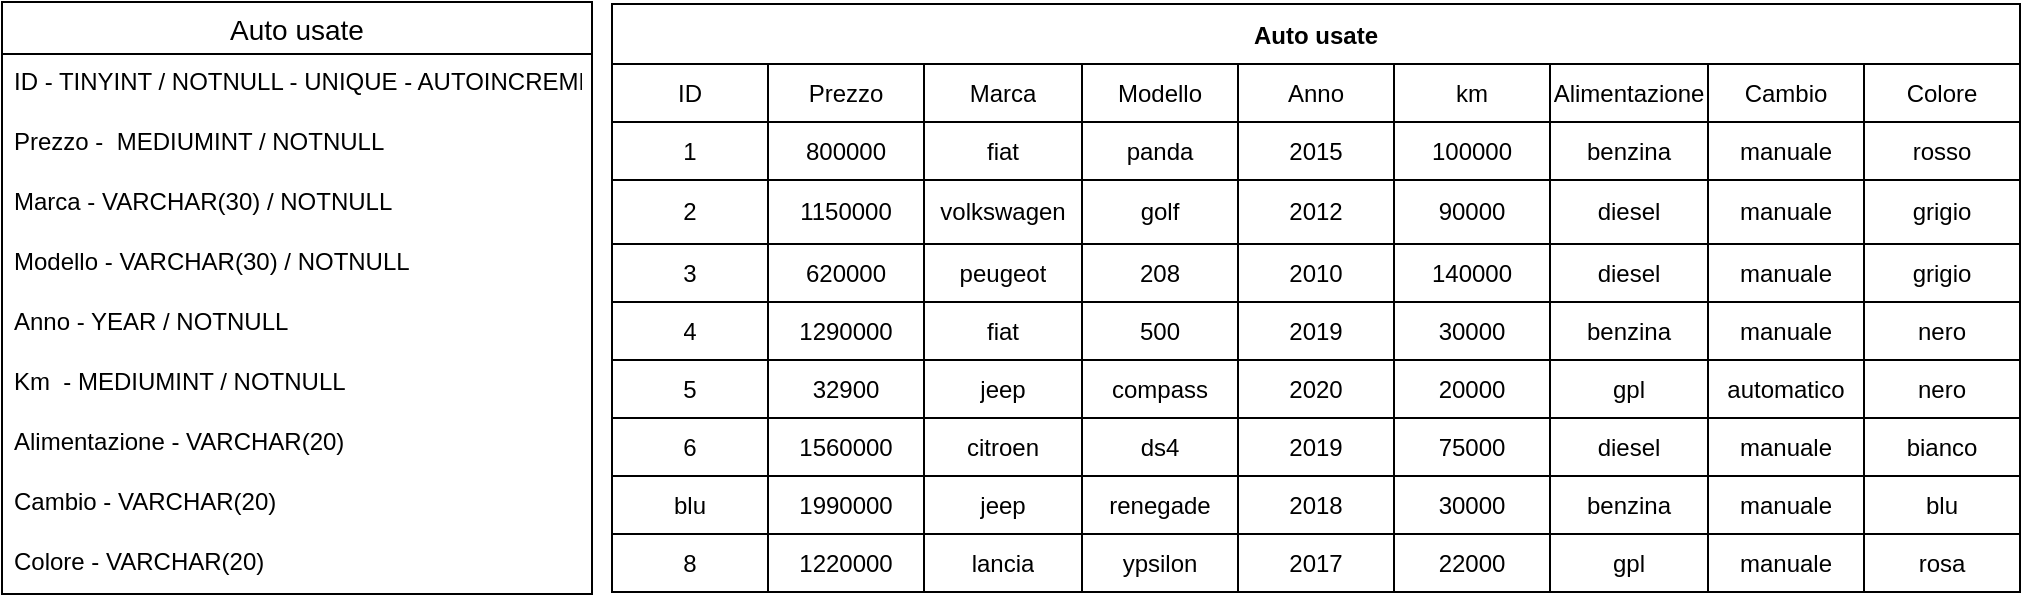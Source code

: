 <mxfile version="20.0.4" type="device"><diagram id="DuETx-P4h-b5Ai4pqEgX" name="Page-1"><mxGraphModel dx="1438" dy="585" grid="0" gridSize="10" guides="0" tooltips="1" connect="1" arrows="1" fold="1" page="0" pageScale="1" pageWidth="827" pageHeight="1169" math="0" shadow="0"><root><mxCell id="0"/><mxCell id="1" parent="0"/><mxCell id="zImWJNGqfuQft1escmgt-20" value="Auto usate" style="swimlane;fontStyle=0;childLayout=stackLayout;horizontal=1;startSize=26;horizontalStack=0;resizeParent=1;resizeParentMax=0;resizeLast=0;collapsible=1;marginBottom=0;align=center;fontSize=14;" vertex="1" parent="1"><mxGeometry x="-65" y="8" width="295" height="296" as="geometry"/></mxCell><mxCell id="zImWJNGqfuQft1escmgt-21" value="ID - TINYINT / NOTNULL - UNIQUE - AUTOINCREMET" style="text;strokeColor=none;fillColor=none;spacingLeft=4;spacingRight=4;overflow=hidden;rotatable=0;points=[[0,0.5],[1,0.5]];portConstraint=eastwest;fontSize=12;" vertex="1" parent="zImWJNGqfuQft1escmgt-20"><mxGeometry y="26" width="295" height="30" as="geometry"/></mxCell><mxCell id="zImWJNGqfuQft1escmgt-29" value="Prezzo -  MEDIUMINT / NOTNULL" style="text;strokeColor=none;fillColor=none;spacingLeft=4;spacingRight=4;overflow=hidden;rotatable=0;points=[[0,0.5],[1,0.5]];portConstraint=eastwest;fontSize=12;" vertex="1" parent="zImWJNGqfuQft1escmgt-20"><mxGeometry y="56" width="295" height="30" as="geometry"/></mxCell><mxCell id="zImWJNGqfuQft1escmgt-22" value="Marca - VARCHAR(30) / NOTNULL" style="text;strokeColor=none;fillColor=none;spacingLeft=4;spacingRight=4;overflow=hidden;rotatable=0;points=[[0,0.5],[1,0.5]];portConstraint=eastwest;fontSize=12;" vertex="1" parent="zImWJNGqfuQft1escmgt-20"><mxGeometry y="86" width="295" height="30" as="geometry"/></mxCell><mxCell id="zImWJNGqfuQft1escmgt-23" value="Modello - VARCHAR(30) / NOTNULL" style="text;strokeColor=none;fillColor=none;spacingLeft=4;spacingRight=4;overflow=hidden;rotatable=0;points=[[0,0.5],[1,0.5]];portConstraint=eastwest;fontSize=12;" vertex="1" parent="zImWJNGqfuQft1escmgt-20"><mxGeometry y="116" width="295" height="30" as="geometry"/></mxCell><mxCell id="zImWJNGqfuQft1escmgt-24" value="Anno - YEAR / NOTNULL" style="text;strokeColor=none;fillColor=none;spacingLeft=4;spacingRight=4;overflow=hidden;rotatable=0;points=[[0,0.5],[1,0.5]];portConstraint=eastwest;fontSize=12;" vertex="1" parent="zImWJNGqfuQft1escmgt-20"><mxGeometry y="146" width="295" height="30" as="geometry"/></mxCell><mxCell id="zImWJNGqfuQft1escmgt-28" value="Km  - MEDIUMINT / NOTNULL" style="text;strokeColor=none;fillColor=none;spacingLeft=4;spacingRight=4;overflow=hidden;rotatable=0;points=[[0,0.5],[1,0.5]];portConstraint=eastwest;fontSize=12;" vertex="1" parent="zImWJNGqfuQft1escmgt-20"><mxGeometry y="176" width="295" height="30" as="geometry"/></mxCell><mxCell id="zImWJNGqfuQft1escmgt-25" value="Alimentazione - VARCHAR(20) " style="text;strokeColor=none;fillColor=none;spacingLeft=4;spacingRight=4;overflow=hidden;rotatable=0;points=[[0,0.5],[1,0.5]];portConstraint=eastwest;fontSize=12;" vertex="1" parent="zImWJNGqfuQft1escmgt-20"><mxGeometry y="206" width="295" height="30" as="geometry"/></mxCell><mxCell id="zImWJNGqfuQft1escmgt-26" value="Cambio - VARCHAR(20) " style="text;strokeColor=none;fillColor=none;spacingLeft=4;spacingRight=4;overflow=hidden;rotatable=0;points=[[0,0.5],[1,0.5]];portConstraint=eastwest;fontSize=12;" vertex="1" parent="zImWJNGqfuQft1escmgt-20"><mxGeometry y="236" width="295" height="30" as="geometry"/></mxCell><mxCell id="zImWJNGqfuQft1escmgt-27" value="Colore - VARCHAR(20)" style="text;strokeColor=none;fillColor=none;spacingLeft=4;spacingRight=4;overflow=hidden;rotatable=0;points=[[0,0.5],[1,0.5]];portConstraint=eastwest;fontSize=12;" vertex="1" parent="zImWJNGqfuQft1escmgt-20"><mxGeometry y="266" width="295" height="30" as="geometry"/></mxCell><mxCell id="zImWJNGqfuQft1escmgt-30" value="Auto usate" style="shape=table;startSize=30;container=1;collapsible=0;childLayout=tableLayout;fontStyle=1;align=center;" vertex="1" parent="1"><mxGeometry x="240" y="9" width="704" height="294" as="geometry"/></mxCell><mxCell id="zImWJNGqfuQft1escmgt-111" style="shape=tableRow;horizontal=0;startSize=0;swimlaneHead=0;swimlaneBody=0;top=0;left=0;bottom=0;right=0;collapsible=0;dropTarget=0;fillColor=none;points=[[0,0.5],[1,0.5]];portConstraint=eastwest;" vertex="1" parent="zImWJNGqfuQft1escmgt-30"><mxGeometry y="30" width="704" height="29" as="geometry"/></mxCell><mxCell id="zImWJNGqfuQft1escmgt-112" value="ID" style="shape=partialRectangle;html=1;whiteSpace=wrap;connectable=0;fillColor=none;top=0;left=0;bottom=0;right=0;overflow=hidden;" vertex="1" parent="zImWJNGqfuQft1escmgt-111"><mxGeometry width="78" height="29" as="geometry"><mxRectangle width="78" height="29" as="alternateBounds"/></mxGeometry></mxCell><mxCell id="zImWJNGqfuQft1escmgt-113" value="Prezzo" style="shape=partialRectangle;html=1;whiteSpace=wrap;connectable=0;fillColor=none;top=0;left=0;bottom=0;right=0;overflow=hidden;" vertex="1" parent="zImWJNGqfuQft1escmgt-111"><mxGeometry x="78" width="78" height="29" as="geometry"><mxRectangle width="78" height="29" as="alternateBounds"/></mxGeometry></mxCell><mxCell id="zImWJNGqfuQft1escmgt-114" value="Marca" style="shape=partialRectangle;html=1;whiteSpace=wrap;connectable=0;fillColor=none;top=0;left=0;bottom=0;right=0;overflow=hidden;" vertex="1" parent="zImWJNGqfuQft1escmgt-111"><mxGeometry x="156" width="79" height="29" as="geometry"><mxRectangle width="79" height="29" as="alternateBounds"/></mxGeometry></mxCell><mxCell id="zImWJNGqfuQft1escmgt-115" value="Modello" style="shape=partialRectangle;html=1;whiteSpace=wrap;connectable=0;fillColor=none;top=0;left=0;bottom=0;right=0;overflow=hidden;" vertex="1" parent="zImWJNGqfuQft1escmgt-111"><mxGeometry x="235" width="78" height="29" as="geometry"><mxRectangle width="78" height="29" as="alternateBounds"/></mxGeometry></mxCell><mxCell id="zImWJNGqfuQft1escmgt-116" value="Anno" style="shape=partialRectangle;html=1;whiteSpace=wrap;connectable=0;fillColor=none;top=0;left=0;bottom=0;right=0;overflow=hidden;" vertex="1" parent="zImWJNGqfuQft1escmgt-111"><mxGeometry x="313" width="78" height="29" as="geometry"><mxRectangle width="78" height="29" as="alternateBounds"/></mxGeometry></mxCell><mxCell id="zImWJNGqfuQft1escmgt-117" value="km" style="shape=partialRectangle;html=1;whiteSpace=wrap;connectable=0;fillColor=none;top=0;left=0;bottom=0;right=0;overflow=hidden;" vertex="1" parent="zImWJNGqfuQft1escmgt-111"><mxGeometry x="391" width="78" height="29" as="geometry"><mxRectangle width="78" height="29" as="alternateBounds"/></mxGeometry></mxCell><mxCell id="zImWJNGqfuQft1escmgt-118" value="Alimentazione" style="shape=partialRectangle;html=1;whiteSpace=wrap;connectable=0;fillColor=none;top=0;left=0;bottom=0;right=0;overflow=hidden;" vertex="1" parent="zImWJNGqfuQft1escmgt-111"><mxGeometry x="469" width="79" height="29" as="geometry"><mxRectangle width="79" height="29" as="alternateBounds"/></mxGeometry></mxCell><mxCell id="zImWJNGqfuQft1escmgt-119" value="Cambio" style="shape=partialRectangle;html=1;whiteSpace=wrap;connectable=0;fillColor=none;top=0;left=0;bottom=0;right=0;overflow=hidden;" vertex="1" parent="zImWJNGqfuQft1escmgt-111"><mxGeometry x="548" width="78" height="29" as="geometry"><mxRectangle width="78" height="29" as="alternateBounds"/></mxGeometry></mxCell><mxCell id="zImWJNGqfuQft1escmgt-120" value="Colore" style="shape=partialRectangle;html=1;whiteSpace=wrap;connectable=0;fillColor=none;top=0;left=0;bottom=0;right=0;overflow=hidden;" vertex="1" parent="zImWJNGqfuQft1escmgt-111"><mxGeometry x="626" width="78" height="29" as="geometry"><mxRectangle width="78" height="29" as="alternateBounds"/></mxGeometry></mxCell><mxCell id="zImWJNGqfuQft1escmgt-101" style="shape=tableRow;horizontal=0;startSize=0;swimlaneHead=0;swimlaneBody=0;top=0;left=0;bottom=0;right=0;collapsible=0;dropTarget=0;fillColor=none;points=[[0,0.5],[1,0.5]];portConstraint=eastwest;" vertex="1" parent="zImWJNGqfuQft1escmgt-30"><mxGeometry y="59" width="704" height="29" as="geometry"/></mxCell><mxCell id="zImWJNGqfuQft1escmgt-102" value="1" style="shape=partialRectangle;html=1;whiteSpace=wrap;connectable=0;fillColor=none;top=0;left=0;bottom=0;right=0;overflow=hidden;" vertex="1" parent="zImWJNGqfuQft1escmgt-101"><mxGeometry width="78" height="29" as="geometry"><mxRectangle width="78" height="29" as="alternateBounds"/></mxGeometry></mxCell><mxCell id="zImWJNGqfuQft1escmgt-103" value="800000" style="shape=partialRectangle;html=1;whiteSpace=wrap;connectable=0;fillColor=none;top=0;left=0;bottom=0;right=0;overflow=hidden;" vertex="1" parent="zImWJNGqfuQft1escmgt-101"><mxGeometry x="78" width="78" height="29" as="geometry"><mxRectangle width="78" height="29" as="alternateBounds"/></mxGeometry></mxCell><mxCell id="zImWJNGqfuQft1escmgt-104" value="fiat" style="shape=partialRectangle;html=1;whiteSpace=wrap;connectable=0;fillColor=none;top=0;left=0;bottom=0;right=0;overflow=hidden;" vertex="1" parent="zImWJNGqfuQft1escmgt-101"><mxGeometry x="156" width="79" height="29" as="geometry"><mxRectangle width="79" height="29" as="alternateBounds"/></mxGeometry></mxCell><mxCell id="zImWJNGqfuQft1escmgt-105" value="panda" style="shape=partialRectangle;html=1;whiteSpace=wrap;connectable=0;fillColor=none;top=0;left=0;bottom=0;right=0;overflow=hidden;" vertex="1" parent="zImWJNGqfuQft1escmgt-101"><mxGeometry x="235" width="78" height="29" as="geometry"><mxRectangle width="78" height="29" as="alternateBounds"/></mxGeometry></mxCell><mxCell id="zImWJNGqfuQft1escmgt-106" value="2015" style="shape=partialRectangle;html=1;whiteSpace=wrap;connectable=0;fillColor=none;top=0;left=0;bottom=0;right=0;overflow=hidden;" vertex="1" parent="zImWJNGqfuQft1escmgt-101"><mxGeometry x="313" width="78" height="29" as="geometry"><mxRectangle width="78" height="29" as="alternateBounds"/></mxGeometry></mxCell><mxCell id="zImWJNGqfuQft1escmgt-107" value="100000" style="shape=partialRectangle;html=1;whiteSpace=wrap;connectable=0;fillColor=none;top=0;left=0;bottom=0;right=0;overflow=hidden;" vertex="1" parent="zImWJNGqfuQft1escmgt-101"><mxGeometry x="391" width="78" height="29" as="geometry"><mxRectangle width="78" height="29" as="alternateBounds"/></mxGeometry></mxCell><mxCell id="zImWJNGqfuQft1escmgt-108" value="benzina" style="shape=partialRectangle;html=1;whiteSpace=wrap;connectable=0;fillColor=none;top=0;left=0;bottom=0;right=0;overflow=hidden;" vertex="1" parent="zImWJNGqfuQft1escmgt-101"><mxGeometry x="469" width="79" height="29" as="geometry"><mxRectangle width="79" height="29" as="alternateBounds"/></mxGeometry></mxCell><mxCell id="zImWJNGqfuQft1escmgt-109" value="manuale" style="shape=partialRectangle;html=1;whiteSpace=wrap;connectable=0;fillColor=none;top=0;left=0;bottom=0;right=0;overflow=hidden;" vertex="1" parent="zImWJNGqfuQft1escmgt-101"><mxGeometry x="548" width="78" height="29" as="geometry"><mxRectangle width="78" height="29" as="alternateBounds"/></mxGeometry></mxCell><mxCell id="zImWJNGqfuQft1escmgt-110" value="rosso" style="shape=partialRectangle;html=1;whiteSpace=wrap;connectable=0;fillColor=none;top=0;left=0;bottom=0;right=0;overflow=hidden;" vertex="1" parent="zImWJNGqfuQft1escmgt-101"><mxGeometry x="626" width="78" height="29" as="geometry"><mxRectangle width="78" height="29" as="alternateBounds"/></mxGeometry></mxCell><mxCell id="zImWJNGqfuQft1escmgt-91" style="shape=tableRow;horizontal=0;startSize=0;swimlaneHead=0;swimlaneBody=0;top=0;left=0;bottom=0;right=0;collapsible=0;dropTarget=0;fillColor=none;points=[[0,0.5],[1,0.5]];portConstraint=eastwest;" vertex="1" parent="zImWJNGqfuQft1escmgt-30"><mxGeometry y="88" width="704" height="32" as="geometry"/></mxCell><mxCell id="zImWJNGqfuQft1escmgt-92" value="2" style="shape=partialRectangle;html=1;whiteSpace=wrap;connectable=0;fillColor=none;top=0;left=0;bottom=0;right=0;overflow=hidden;" vertex="1" parent="zImWJNGqfuQft1escmgt-91"><mxGeometry width="78" height="32" as="geometry"><mxRectangle width="78" height="32" as="alternateBounds"/></mxGeometry></mxCell><mxCell id="zImWJNGqfuQft1escmgt-93" value="1150000" style="shape=partialRectangle;html=1;whiteSpace=wrap;connectable=0;fillColor=none;top=0;left=0;bottom=0;right=0;overflow=hidden;" vertex="1" parent="zImWJNGqfuQft1escmgt-91"><mxGeometry x="78" width="78" height="32" as="geometry"><mxRectangle width="78" height="32" as="alternateBounds"/></mxGeometry></mxCell><mxCell id="zImWJNGqfuQft1escmgt-94" value="volkswagen" style="shape=partialRectangle;html=1;whiteSpace=wrap;connectable=0;fillColor=none;top=0;left=0;bottom=0;right=0;overflow=hidden;" vertex="1" parent="zImWJNGqfuQft1escmgt-91"><mxGeometry x="156" width="79" height="32" as="geometry"><mxRectangle width="79" height="32" as="alternateBounds"/></mxGeometry></mxCell><mxCell id="zImWJNGqfuQft1escmgt-95" value="golf" style="shape=partialRectangle;html=1;whiteSpace=wrap;connectable=0;fillColor=none;top=0;left=0;bottom=0;right=0;overflow=hidden;" vertex="1" parent="zImWJNGqfuQft1escmgt-91"><mxGeometry x="235" width="78" height="32" as="geometry"><mxRectangle width="78" height="32" as="alternateBounds"/></mxGeometry></mxCell><mxCell id="zImWJNGqfuQft1escmgt-96" value="2012" style="shape=partialRectangle;html=1;whiteSpace=wrap;connectable=0;fillColor=none;top=0;left=0;bottom=0;right=0;overflow=hidden;" vertex="1" parent="zImWJNGqfuQft1escmgt-91"><mxGeometry x="313" width="78" height="32" as="geometry"><mxRectangle width="78" height="32" as="alternateBounds"/></mxGeometry></mxCell><mxCell id="zImWJNGqfuQft1escmgt-97" value="90000" style="shape=partialRectangle;html=1;whiteSpace=wrap;connectable=0;fillColor=none;top=0;left=0;bottom=0;right=0;overflow=hidden;" vertex="1" parent="zImWJNGqfuQft1escmgt-91"><mxGeometry x="391" width="78" height="32" as="geometry"><mxRectangle width="78" height="32" as="alternateBounds"/></mxGeometry></mxCell><mxCell id="zImWJNGqfuQft1escmgt-98" value="diesel" style="shape=partialRectangle;html=1;whiteSpace=wrap;connectable=0;fillColor=none;top=0;left=0;bottom=0;right=0;overflow=hidden;" vertex="1" parent="zImWJNGqfuQft1escmgt-91"><mxGeometry x="469" width="79" height="32" as="geometry"><mxRectangle width="79" height="32" as="alternateBounds"/></mxGeometry></mxCell><mxCell id="zImWJNGqfuQft1escmgt-99" value="manuale" style="shape=partialRectangle;html=1;whiteSpace=wrap;connectable=0;fillColor=none;top=0;left=0;bottom=0;right=0;overflow=hidden;" vertex="1" parent="zImWJNGqfuQft1escmgt-91"><mxGeometry x="548" width="78" height="32" as="geometry"><mxRectangle width="78" height="32" as="alternateBounds"/></mxGeometry></mxCell><mxCell id="zImWJNGqfuQft1escmgt-100" value="grigio" style="shape=partialRectangle;html=1;whiteSpace=wrap;connectable=0;fillColor=none;top=0;left=0;bottom=0;right=0;overflow=hidden;" vertex="1" parent="zImWJNGqfuQft1escmgt-91"><mxGeometry x="626" width="78" height="32" as="geometry"><mxRectangle width="78" height="32" as="alternateBounds"/></mxGeometry></mxCell><mxCell id="zImWJNGqfuQft1escmgt-81" style="shape=tableRow;horizontal=0;startSize=0;swimlaneHead=0;swimlaneBody=0;top=0;left=0;bottom=0;right=0;collapsible=0;dropTarget=0;fillColor=none;points=[[0,0.5],[1,0.5]];portConstraint=eastwest;" vertex="1" parent="zImWJNGqfuQft1escmgt-30"><mxGeometry y="120" width="704" height="29" as="geometry"/></mxCell><mxCell id="zImWJNGqfuQft1escmgt-82" value="3" style="shape=partialRectangle;html=1;whiteSpace=wrap;connectable=0;fillColor=none;top=0;left=0;bottom=0;right=0;overflow=hidden;" vertex="1" parent="zImWJNGqfuQft1escmgt-81"><mxGeometry width="78" height="29" as="geometry"><mxRectangle width="78" height="29" as="alternateBounds"/></mxGeometry></mxCell><mxCell id="zImWJNGqfuQft1escmgt-83" value="620000" style="shape=partialRectangle;html=1;whiteSpace=wrap;connectable=0;fillColor=none;top=0;left=0;bottom=0;right=0;overflow=hidden;" vertex="1" parent="zImWJNGqfuQft1escmgt-81"><mxGeometry x="78" width="78" height="29" as="geometry"><mxRectangle width="78" height="29" as="alternateBounds"/></mxGeometry></mxCell><mxCell id="zImWJNGqfuQft1escmgt-84" value="peugeot" style="shape=partialRectangle;html=1;whiteSpace=wrap;connectable=0;fillColor=none;top=0;left=0;bottom=0;right=0;overflow=hidden;" vertex="1" parent="zImWJNGqfuQft1escmgt-81"><mxGeometry x="156" width="79" height="29" as="geometry"><mxRectangle width="79" height="29" as="alternateBounds"/></mxGeometry></mxCell><mxCell id="zImWJNGqfuQft1escmgt-85" value="208" style="shape=partialRectangle;html=1;whiteSpace=wrap;connectable=0;fillColor=none;top=0;left=0;bottom=0;right=0;overflow=hidden;" vertex="1" parent="zImWJNGqfuQft1escmgt-81"><mxGeometry x="235" width="78" height="29" as="geometry"><mxRectangle width="78" height="29" as="alternateBounds"/></mxGeometry></mxCell><mxCell id="zImWJNGqfuQft1escmgt-86" value="2010" style="shape=partialRectangle;html=1;whiteSpace=wrap;connectable=0;fillColor=none;top=0;left=0;bottom=0;right=0;overflow=hidden;" vertex="1" parent="zImWJNGqfuQft1escmgt-81"><mxGeometry x="313" width="78" height="29" as="geometry"><mxRectangle width="78" height="29" as="alternateBounds"/></mxGeometry></mxCell><mxCell id="zImWJNGqfuQft1escmgt-87" value="140000" style="shape=partialRectangle;html=1;whiteSpace=wrap;connectable=0;fillColor=none;top=0;left=0;bottom=0;right=0;overflow=hidden;" vertex="1" parent="zImWJNGqfuQft1escmgt-81"><mxGeometry x="391" width="78" height="29" as="geometry"><mxRectangle width="78" height="29" as="alternateBounds"/></mxGeometry></mxCell><mxCell id="zImWJNGqfuQft1escmgt-88" value="diesel" style="shape=partialRectangle;html=1;whiteSpace=wrap;connectable=0;fillColor=none;top=0;left=0;bottom=0;right=0;overflow=hidden;" vertex="1" parent="zImWJNGqfuQft1escmgt-81"><mxGeometry x="469" width="79" height="29" as="geometry"><mxRectangle width="79" height="29" as="alternateBounds"/></mxGeometry></mxCell><mxCell id="zImWJNGqfuQft1escmgt-89" value="manuale" style="shape=partialRectangle;html=1;whiteSpace=wrap;connectable=0;fillColor=none;top=0;left=0;bottom=0;right=0;overflow=hidden;" vertex="1" parent="zImWJNGqfuQft1escmgt-81"><mxGeometry x="548" width="78" height="29" as="geometry"><mxRectangle width="78" height="29" as="alternateBounds"/></mxGeometry></mxCell><mxCell id="zImWJNGqfuQft1escmgt-90" value="grigio" style="shape=partialRectangle;html=1;whiteSpace=wrap;connectable=0;fillColor=none;top=0;left=0;bottom=0;right=0;overflow=hidden;" vertex="1" parent="zImWJNGqfuQft1escmgt-81"><mxGeometry x="626" width="78" height="29" as="geometry"><mxRectangle width="78" height="29" as="alternateBounds"/></mxGeometry></mxCell><mxCell id="zImWJNGqfuQft1escmgt-71" style="shape=tableRow;horizontal=0;startSize=0;swimlaneHead=0;swimlaneBody=0;top=0;left=0;bottom=0;right=0;collapsible=0;dropTarget=0;fillColor=none;points=[[0,0.5],[1,0.5]];portConstraint=eastwest;" vertex="1" parent="zImWJNGqfuQft1escmgt-30"><mxGeometry y="149" width="704" height="29" as="geometry"/></mxCell><mxCell id="zImWJNGqfuQft1escmgt-72" value="4" style="shape=partialRectangle;html=1;whiteSpace=wrap;connectable=0;fillColor=none;top=0;left=0;bottom=0;right=0;overflow=hidden;" vertex="1" parent="zImWJNGqfuQft1escmgt-71"><mxGeometry width="78" height="29" as="geometry"><mxRectangle width="78" height="29" as="alternateBounds"/></mxGeometry></mxCell><mxCell id="zImWJNGqfuQft1escmgt-73" value="1290000" style="shape=partialRectangle;html=1;whiteSpace=wrap;connectable=0;fillColor=none;top=0;left=0;bottom=0;right=0;overflow=hidden;" vertex="1" parent="zImWJNGqfuQft1escmgt-71"><mxGeometry x="78" width="78" height="29" as="geometry"><mxRectangle width="78" height="29" as="alternateBounds"/></mxGeometry></mxCell><mxCell id="zImWJNGqfuQft1escmgt-74" value="fiat" style="shape=partialRectangle;html=1;whiteSpace=wrap;connectable=0;fillColor=none;top=0;left=0;bottom=0;right=0;overflow=hidden;" vertex="1" parent="zImWJNGqfuQft1escmgt-71"><mxGeometry x="156" width="79" height="29" as="geometry"><mxRectangle width="79" height="29" as="alternateBounds"/></mxGeometry></mxCell><mxCell id="zImWJNGqfuQft1escmgt-75" value="500" style="shape=partialRectangle;html=1;whiteSpace=wrap;connectable=0;fillColor=none;top=0;left=0;bottom=0;right=0;overflow=hidden;" vertex="1" parent="zImWJNGqfuQft1escmgt-71"><mxGeometry x="235" width="78" height="29" as="geometry"><mxRectangle width="78" height="29" as="alternateBounds"/></mxGeometry></mxCell><mxCell id="zImWJNGqfuQft1escmgt-76" value="2019" style="shape=partialRectangle;html=1;whiteSpace=wrap;connectable=0;fillColor=none;top=0;left=0;bottom=0;right=0;overflow=hidden;" vertex="1" parent="zImWJNGqfuQft1escmgt-71"><mxGeometry x="313" width="78" height="29" as="geometry"><mxRectangle width="78" height="29" as="alternateBounds"/></mxGeometry></mxCell><mxCell id="zImWJNGqfuQft1escmgt-77" value="30000" style="shape=partialRectangle;html=1;whiteSpace=wrap;connectable=0;fillColor=none;top=0;left=0;bottom=0;right=0;overflow=hidden;" vertex="1" parent="zImWJNGqfuQft1escmgt-71"><mxGeometry x="391" width="78" height="29" as="geometry"><mxRectangle width="78" height="29" as="alternateBounds"/></mxGeometry></mxCell><mxCell id="zImWJNGqfuQft1escmgt-78" value="benzina" style="shape=partialRectangle;html=1;whiteSpace=wrap;connectable=0;fillColor=none;top=0;left=0;bottom=0;right=0;overflow=hidden;" vertex="1" parent="zImWJNGqfuQft1escmgt-71"><mxGeometry x="469" width="79" height="29" as="geometry"><mxRectangle width="79" height="29" as="alternateBounds"/></mxGeometry></mxCell><mxCell id="zImWJNGqfuQft1escmgt-79" value="manuale" style="shape=partialRectangle;html=1;whiteSpace=wrap;connectable=0;fillColor=none;top=0;left=0;bottom=0;right=0;overflow=hidden;" vertex="1" parent="zImWJNGqfuQft1escmgt-71"><mxGeometry x="548" width="78" height="29" as="geometry"><mxRectangle width="78" height="29" as="alternateBounds"/></mxGeometry></mxCell><mxCell id="zImWJNGqfuQft1escmgt-80" value="nero" style="shape=partialRectangle;html=1;whiteSpace=wrap;connectable=0;fillColor=none;top=0;left=0;bottom=0;right=0;overflow=hidden;" vertex="1" parent="zImWJNGqfuQft1escmgt-71"><mxGeometry x="626" width="78" height="29" as="geometry"><mxRectangle width="78" height="29" as="alternateBounds"/></mxGeometry></mxCell><mxCell id="zImWJNGqfuQft1escmgt-61" style="shape=tableRow;horizontal=0;startSize=0;swimlaneHead=0;swimlaneBody=0;top=0;left=0;bottom=0;right=0;collapsible=0;dropTarget=0;fillColor=none;points=[[0,0.5],[1,0.5]];portConstraint=eastwest;" vertex="1" parent="zImWJNGqfuQft1escmgt-30"><mxGeometry y="178" width="704" height="29" as="geometry"/></mxCell><mxCell id="zImWJNGqfuQft1escmgt-62" value="5" style="shape=partialRectangle;html=1;whiteSpace=wrap;connectable=0;fillColor=none;top=0;left=0;bottom=0;right=0;overflow=hidden;" vertex="1" parent="zImWJNGqfuQft1escmgt-61"><mxGeometry width="78" height="29" as="geometry"><mxRectangle width="78" height="29" as="alternateBounds"/></mxGeometry></mxCell><mxCell id="zImWJNGqfuQft1escmgt-63" value="32900" style="shape=partialRectangle;html=1;whiteSpace=wrap;connectable=0;fillColor=none;top=0;left=0;bottom=0;right=0;overflow=hidden;" vertex="1" parent="zImWJNGqfuQft1escmgt-61"><mxGeometry x="78" width="78" height="29" as="geometry"><mxRectangle width="78" height="29" as="alternateBounds"/></mxGeometry></mxCell><mxCell id="zImWJNGqfuQft1escmgt-64" value="jeep" style="shape=partialRectangle;html=1;whiteSpace=wrap;connectable=0;fillColor=none;top=0;left=0;bottom=0;right=0;overflow=hidden;" vertex="1" parent="zImWJNGqfuQft1escmgt-61"><mxGeometry x="156" width="79" height="29" as="geometry"><mxRectangle width="79" height="29" as="alternateBounds"/></mxGeometry></mxCell><mxCell id="zImWJNGqfuQft1escmgt-65" value="compass" style="shape=partialRectangle;html=1;whiteSpace=wrap;connectable=0;fillColor=none;top=0;left=0;bottom=0;right=0;overflow=hidden;" vertex="1" parent="zImWJNGqfuQft1escmgt-61"><mxGeometry x="235" width="78" height="29" as="geometry"><mxRectangle width="78" height="29" as="alternateBounds"/></mxGeometry></mxCell><mxCell id="zImWJNGqfuQft1escmgt-66" value="2020" style="shape=partialRectangle;html=1;whiteSpace=wrap;connectable=0;fillColor=none;top=0;left=0;bottom=0;right=0;overflow=hidden;" vertex="1" parent="zImWJNGqfuQft1escmgt-61"><mxGeometry x="313" width="78" height="29" as="geometry"><mxRectangle width="78" height="29" as="alternateBounds"/></mxGeometry></mxCell><mxCell id="zImWJNGqfuQft1escmgt-67" value="20000" style="shape=partialRectangle;html=1;whiteSpace=wrap;connectable=0;fillColor=none;top=0;left=0;bottom=0;right=0;overflow=hidden;" vertex="1" parent="zImWJNGqfuQft1escmgt-61"><mxGeometry x="391" width="78" height="29" as="geometry"><mxRectangle width="78" height="29" as="alternateBounds"/></mxGeometry></mxCell><mxCell id="zImWJNGqfuQft1escmgt-68" value="gpl" style="shape=partialRectangle;html=1;whiteSpace=wrap;connectable=0;fillColor=none;top=0;left=0;bottom=0;right=0;overflow=hidden;" vertex="1" parent="zImWJNGqfuQft1escmgt-61"><mxGeometry x="469" width="79" height="29" as="geometry"><mxRectangle width="79" height="29" as="alternateBounds"/></mxGeometry></mxCell><mxCell id="zImWJNGqfuQft1escmgt-69" value="automatico" style="shape=partialRectangle;html=1;whiteSpace=wrap;connectable=0;fillColor=none;top=0;left=0;bottom=0;right=0;overflow=hidden;" vertex="1" parent="zImWJNGqfuQft1escmgt-61"><mxGeometry x="548" width="78" height="29" as="geometry"><mxRectangle width="78" height="29" as="alternateBounds"/></mxGeometry></mxCell><mxCell id="zImWJNGqfuQft1escmgt-70" value="nero" style="shape=partialRectangle;html=1;whiteSpace=wrap;connectable=0;fillColor=none;top=0;left=0;bottom=0;right=0;overflow=hidden;" vertex="1" parent="zImWJNGqfuQft1escmgt-61"><mxGeometry x="626" width="78" height="29" as="geometry"><mxRectangle width="78" height="29" as="alternateBounds"/></mxGeometry></mxCell><mxCell id="zImWJNGqfuQft1escmgt-31" value="" style="shape=tableRow;horizontal=0;startSize=0;swimlaneHead=0;swimlaneBody=0;top=0;left=0;bottom=0;right=0;collapsible=0;dropTarget=0;fillColor=none;points=[[0,0.5],[1,0.5]];portConstraint=eastwest;" vertex="1" parent="zImWJNGqfuQft1escmgt-30"><mxGeometry y="207" width="704" height="29" as="geometry"/></mxCell><mxCell id="zImWJNGqfuQft1escmgt-58" value="6" style="shape=partialRectangle;html=1;whiteSpace=wrap;connectable=0;fillColor=none;top=0;left=0;bottom=0;right=0;overflow=hidden;" vertex="1" parent="zImWJNGqfuQft1escmgt-31"><mxGeometry width="78" height="29" as="geometry"><mxRectangle width="78" height="29" as="alternateBounds"/></mxGeometry></mxCell><mxCell id="zImWJNGqfuQft1escmgt-55" value="1560000" style="shape=partialRectangle;html=1;whiteSpace=wrap;connectable=0;fillColor=none;top=0;left=0;bottom=0;right=0;overflow=hidden;" vertex="1" parent="zImWJNGqfuQft1escmgt-31"><mxGeometry x="78" width="78" height="29" as="geometry"><mxRectangle width="78" height="29" as="alternateBounds"/></mxGeometry></mxCell><mxCell id="zImWJNGqfuQft1escmgt-52" value="citroen" style="shape=partialRectangle;html=1;whiteSpace=wrap;connectable=0;fillColor=none;top=0;left=0;bottom=0;right=0;overflow=hidden;" vertex="1" parent="zImWJNGqfuQft1escmgt-31"><mxGeometry x="156" width="79" height="29" as="geometry"><mxRectangle width="79" height="29" as="alternateBounds"/></mxGeometry></mxCell><mxCell id="zImWJNGqfuQft1escmgt-49" value="ds4" style="shape=partialRectangle;html=1;whiteSpace=wrap;connectable=0;fillColor=none;top=0;left=0;bottom=0;right=0;overflow=hidden;" vertex="1" parent="zImWJNGqfuQft1escmgt-31"><mxGeometry x="235" width="78" height="29" as="geometry"><mxRectangle width="78" height="29" as="alternateBounds"/></mxGeometry></mxCell><mxCell id="zImWJNGqfuQft1escmgt-46" value="2019" style="shape=partialRectangle;html=1;whiteSpace=wrap;connectable=0;fillColor=none;top=0;left=0;bottom=0;right=0;overflow=hidden;" vertex="1" parent="zImWJNGqfuQft1escmgt-31"><mxGeometry x="313" width="78" height="29" as="geometry"><mxRectangle width="78" height="29" as="alternateBounds"/></mxGeometry></mxCell><mxCell id="zImWJNGqfuQft1escmgt-43" value="75000" style="shape=partialRectangle;html=1;whiteSpace=wrap;connectable=0;fillColor=none;top=0;left=0;bottom=0;right=0;overflow=hidden;" vertex="1" parent="zImWJNGqfuQft1escmgt-31"><mxGeometry x="391" width="78" height="29" as="geometry"><mxRectangle width="78" height="29" as="alternateBounds"/></mxGeometry></mxCell><mxCell id="zImWJNGqfuQft1escmgt-32" value="diesel" style="shape=partialRectangle;html=1;whiteSpace=wrap;connectable=0;fillColor=none;top=0;left=0;bottom=0;right=0;overflow=hidden;" vertex="1" parent="zImWJNGqfuQft1escmgt-31"><mxGeometry x="469" width="79" height="29" as="geometry"><mxRectangle width="79" height="29" as="alternateBounds"/></mxGeometry></mxCell><mxCell id="zImWJNGqfuQft1escmgt-33" value="manuale" style="shape=partialRectangle;html=1;whiteSpace=wrap;connectable=0;fillColor=none;top=0;left=0;bottom=0;right=0;overflow=hidden;" vertex="1" parent="zImWJNGqfuQft1escmgt-31"><mxGeometry x="548" width="78" height="29" as="geometry"><mxRectangle width="78" height="29" as="alternateBounds"/></mxGeometry></mxCell><mxCell id="zImWJNGqfuQft1escmgt-34" value="bianco" style="shape=partialRectangle;html=1;whiteSpace=wrap;connectable=0;fillColor=none;top=0;left=0;bottom=0;right=0;overflow=hidden;" vertex="1" parent="zImWJNGqfuQft1escmgt-31"><mxGeometry x="626" width="78" height="29" as="geometry"><mxRectangle width="78" height="29" as="alternateBounds"/></mxGeometry></mxCell><mxCell id="zImWJNGqfuQft1escmgt-35" value="" style="shape=tableRow;horizontal=0;startSize=0;swimlaneHead=0;swimlaneBody=0;top=0;left=0;bottom=0;right=0;collapsible=0;dropTarget=0;fillColor=none;points=[[0,0.5],[1,0.5]];portConstraint=eastwest;" vertex="1" parent="zImWJNGqfuQft1escmgt-30"><mxGeometry y="236" width="704" height="29" as="geometry"/></mxCell><mxCell id="zImWJNGqfuQft1escmgt-59" value="blu" style="shape=partialRectangle;html=1;whiteSpace=wrap;connectable=0;fillColor=none;top=0;left=0;bottom=0;right=0;overflow=hidden;" vertex="1" parent="zImWJNGqfuQft1escmgt-35"><mxGeometry width="78" height="29" as="geometry"><mxRectangle width="78" height="29" as="alternateBounds"/></mxGeometry></mxCell><mxCell id="zImWJNGqfuQft1escmgt-56" value="1990000" style="shape=partialRectangle;html=1;whiteSpace=wrap;connectable=0;fillColor=none;top=0;left=0;bottom=0;right=0;overflow=hidden;" vertex="1" parent="zImWJNGqfuQft1escmgt-35"><mxGeometry x="78" width="78" height="29" as="geometry"><mxRectangle width="78" height="29" as="alternateBounds"/></mxGeometry></mxCell><mxCell id="zImWJNGqfuQft1escmgt-53" value="jeep" style="shape=partialRectangle;html=1;whiteSpace=wrap;connectable=0;fillColor=none;top=0;left=0;bottom=0;right=0;overflow=hidden;" vertex="1" parent="zImWJNGqfuQft1escmgt-35"><mxGeometry x="156" width="79" height="29" as="geometry"><mxRectangle width="79" height="29" as="alternateBounds"/></mxGeometry></mxCell><mxCell id="zImWJNGqfuQft1escmgt-50" value="renegade" style="shape=partialRectangle;html=1;whiteSpace=wrap;connectable=0;fillColor=none;top=0;left=0;bottom=0;right=0;overflow=hidden;" vertex="1" parent="zImWJNGqfuQft1escmgt-35"><mxGeometry x="235" width="78" height="29" as="geometry"><mxRectangle width="78" height="29" as="alternateBounds"/></mxGeometry></mxCell><mxCell id="zImWJNGqfuQft1escmgt-47" value="2018" style="shape=partialRectangle;html=1;whiteSpace=wrap;connectable=0;fillColor=none;top=0;left=0;bottom=0;right=0;overflow=hidden;" vertex="1" parent="zImWJNGqfuQft1escmgt-35"><mxGeometry x="313" width="78" height="29" as="geometry"><mxRectangle width="78" height="29" as="alternateBounds"/></mxGeometry></mxCell><mxCell id="zImWJNGqfuQft1escmgt-44" value="30000" style="shape=partialRectangle;html=1;whiteSpace=wrap;connectable=0;fillColor=none;top=0;left=0;bottom=0;right=0;overflow=hidden;" vertex="1" parent="zImWJNGqfuQft1escmgt-35"><mxGeometry x="391" width="78" height="29" as="geometry"><mxRectangle width="78" height="29" as="alternateBounds"/></mxGeometry></mxCell><mxCell id="zImWJNGqfuQft1escmgt-36" value="benzina" style="shape=partialRectangle;html=1;whiteSpace=wrap;connectable=0;fillColor=none;top=0;left=0;bottom=0;right=0;overflow=hidden;" vertex="1" parent="zImWJNGqfuQft1escmgt-35"><mxGeometry x="469" width="79" height="29" as="geometry"><mxRectangle width="79" height="29" as="alternateBounds"/></mxGeometry></mxCell><mxCell id="zImWJNGqfuQft1escmgt-37" value="manuale" style="shape=partialRectangle;html=1;whiteSpace=wrap;connectable=0;fillColor=none;top=0;left=0;bottom=0;right=0;overflow=hidden;" vertex="1" parent="zImWJNGqfuQft1escmgt-35"><mxGeometry x="548" width="78" height="29" as="geometry"><mxRectangle width="78" height="29" as="alternateBounds"/></mxGeometry></mxCell><mxCell id="zImWJNGqfuQft1escmgt-38" value="blu" style="shape=partialRectangle;html=1;whiteSpace=wrap;connectable=0;fillColor=none;top=0;left=0;bottom=0;right=0;overflow=hidden;" vertex="1" parent="zImWJNGqfuQft1escmgt-35"><mxGeometry x="626" width="78" height="29" as="geometry"><mxRectangle width="78" height="29" as="alternateBounds"/></mxGeometry></mxCell><mxCell id="zImWJNGqfuQft1escmgt-39" value="" style="shape=tableRow;horizontal=0;startSize=0;swimlaneHead=0;swimlaneBody=0;top=0;left=0;bottom=0;right=0;collapsible=0;dropTarget=0;fillColor=none;points=[[0,0.5],[1,0.5]];portConstraint=eastwest;" vertex="1" parent="zImWJNGqfuQft1escmgt-30"><mxGeometry y="265" width="704" height="29" as="geometry"/></mxCell><mxCell id="zImWJNGqfuQft1escmgt-60" value="8" style="shape=partialRectangle;html=1;whiteSpace=wrap;connectable=0;fillColor=none;top=0;left=0;bottom=0;right=0;overflow=hidden;" vertex="1" parent="zImWJNGqfuQft1escmgt-39"><mxGeometry width="78" height="29" as="geometry"><mxRectangle width="78" height="29" as="alternateBounds"/></mxGeometry></mxCell><mxCell id="zImWJNGqfuQft1escmgt-57" value="1220000" style="shape=partialRectangle;html=1;whiteSpace=wrap;connectable=0;fillColor=none;top=0;left=0;bottom=0;right=0;overflow=hidden;" vertex="1" parent="zImWJNGqfuQft1escmgt-39"><mxGeometry x="78" width="78" height="29" as="geometry"><mxRectangle width="78" height="29" as="alternateBounds"/></mxGeometry></mxCell><mxCell id="zImWJNGqfuQft1escmgt-54" value="lancia" style="shape=partialRectangle;html=1;whiteSpace=wrap;connectable=0;fillColor=none;top=0;left=0;bottom=0;right=0;overflow=hidden;" vertex="1" parent="zImWJNGqfuQft1escmgt-39"><mxGeometry x="156" width="79" height="29" as="geometry"><mxRectangle width="79" height="29" as="alternateBounds"/></mxGeometry></mxCell><mxCell id="zImWJNGqfuQft1escmgt-51" value="ypsilon" style="shape=partialRectangle;html=1;whiteSpace=wrap;connectable=0;fillColor=none;top=0;left=0;bottom=0;right=0;overflow=hidden;" vertex="1" parent="zImWJNGqfuQft1escmgt-39"><mxGeometry x="235" width="78" height="29" as="geometry"><mxRectangle width="78" height="29" as="alternateBounds"/></mxGeometry></mxCell><mxCell id="zImWJNGqfuQft1escmgt-48" value="2017" style="shape=partialRectangle;html=1;whiteSpace=wrap;connectable=0;fillColor=none;top=0;left=0;bottom=0;right=0;overflow=hidden;" vertex="1" parent="zImWJNGqfuQft1escmgt-39"><mxGeometry x="313" width="78" height="29" as="geometry"><mxRectangle width="78" height="29" as="alternateBounds"/></mxGeometry></mxCell><mxCell id="zImWJNGqfuQft1escmgt-45" value="22000" style="shape=partialRectangle;html=1;whiteSpace=wrap;connectable=0;fillColor=none;top=0;left=0;bottom=0;right=0;overflow=hidden;" vertex="1" parent="zImWJNGqfuQft1escmgt-39"><mxGeometry x="391" width="78" height="29" as="geometry"><mxRectangle width="78" height="29" as="alternateBounds"/></mxGeometry></mxCell><mxCell id="zImWJNGqfuQft1escmgt-40" value="gpl" style="shape=partialRectangle;html=1;whiteSpace=wrap;connectable=0;fillColor=none;top=0;left=0;bottom=0;right=0;overflow=hidden;" vertex="1" parent="zImWJNGqfuQft1escmgt-39"><mxGeometry x="469" width="79" height="29" as="geometry"><mxRectangle width="79" height="29" as="alternateBounds"/></mxGeometry></mxCell><mxCell id="zImWJNGqfuQft1escmgt-41" value="manuale" style="shape=partialRectangle;html=1;whiteSpace=wrap;connectable=0;fillColor=none;top=0;left=0;bottom=0;right=0;overflow=hidden;" vertex="1" parent="zImWJNGqfuQft1escmgt-39"><mxGeometry x="548" width="78" height="29" as="geometry"><mxRectangle width="78" height="29" as="alternateBounds"/></mxGeometry></mxCell><mxCell id="zImWJNGqfuQft1escmgt-42" value="rosa" style="shape=partialRectangle;html=1;whiteSpace=wrap;connectable=0;fillColor=none;top=0;left=0;bottom=0;right=0;overflow=hidden;" vertex="1" parent="zImWJNGqfuQft1escmgt-39"><mxGeometry x="626" width="78" height="29" as="geometry"><mxRectangle width="78" height="29" as="alternateBounds"/></mxGeometry></mxCell></root></mxGraphModel></diagram></mxfile>